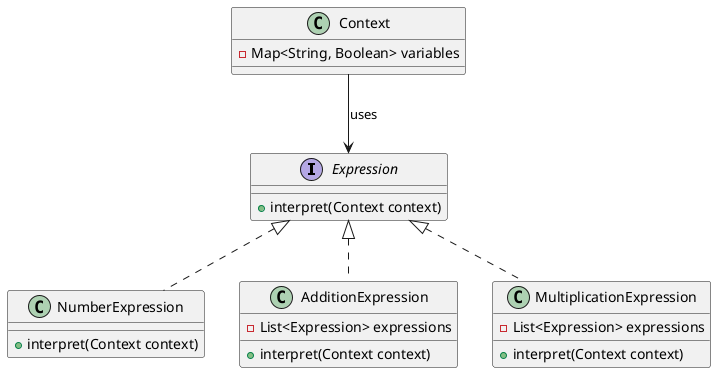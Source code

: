@startuml
interface Expression {
    +interpret(Context context)
}

class NumberExpression implements Expression {
    +interpret(Context context)
}

class AdditionExpression implements Expression {
    -List<Expression> expressions
    +interpret(Context context)
}

class MultiplicationExpression implements Expression {
    -List<Expression> expressions
    +interpret(Context context)
}

class Context {
    -Map<String, Boolean> variables
}

Context --> Expression: uses


@enduml
